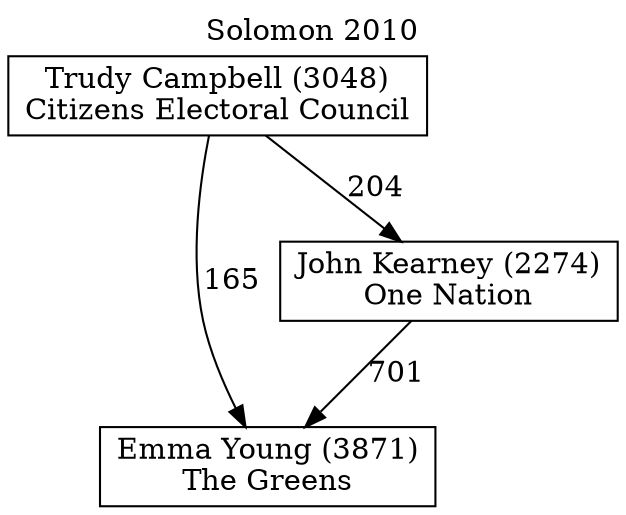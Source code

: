 // House preference flow
digraph "Emma Young (3871)_Solomon_2010" {
	graph [label="Solomon 2010" labelloc=t mclimit=10]
	node [shape=box]
	"Emma Young (3871)" [label="Emma Young (3871)
The Greens"]
	"John Kearney (2274)" [label="John Kearney (2274)
One Nation"]
	"Trudy Campbell (3048)" [label="Trudy Campbell (3048)
Citizens Electoral Council"]
	"John Kearney (2274)" -> "Emma Young (3871)" [label=701]
	"Trudy Campbell (3048)" -> "Emma Young (3871)" [label=165]
	"Trudy Campbell (3048)" -> "John Kearney (2274)" [label=204]
}
